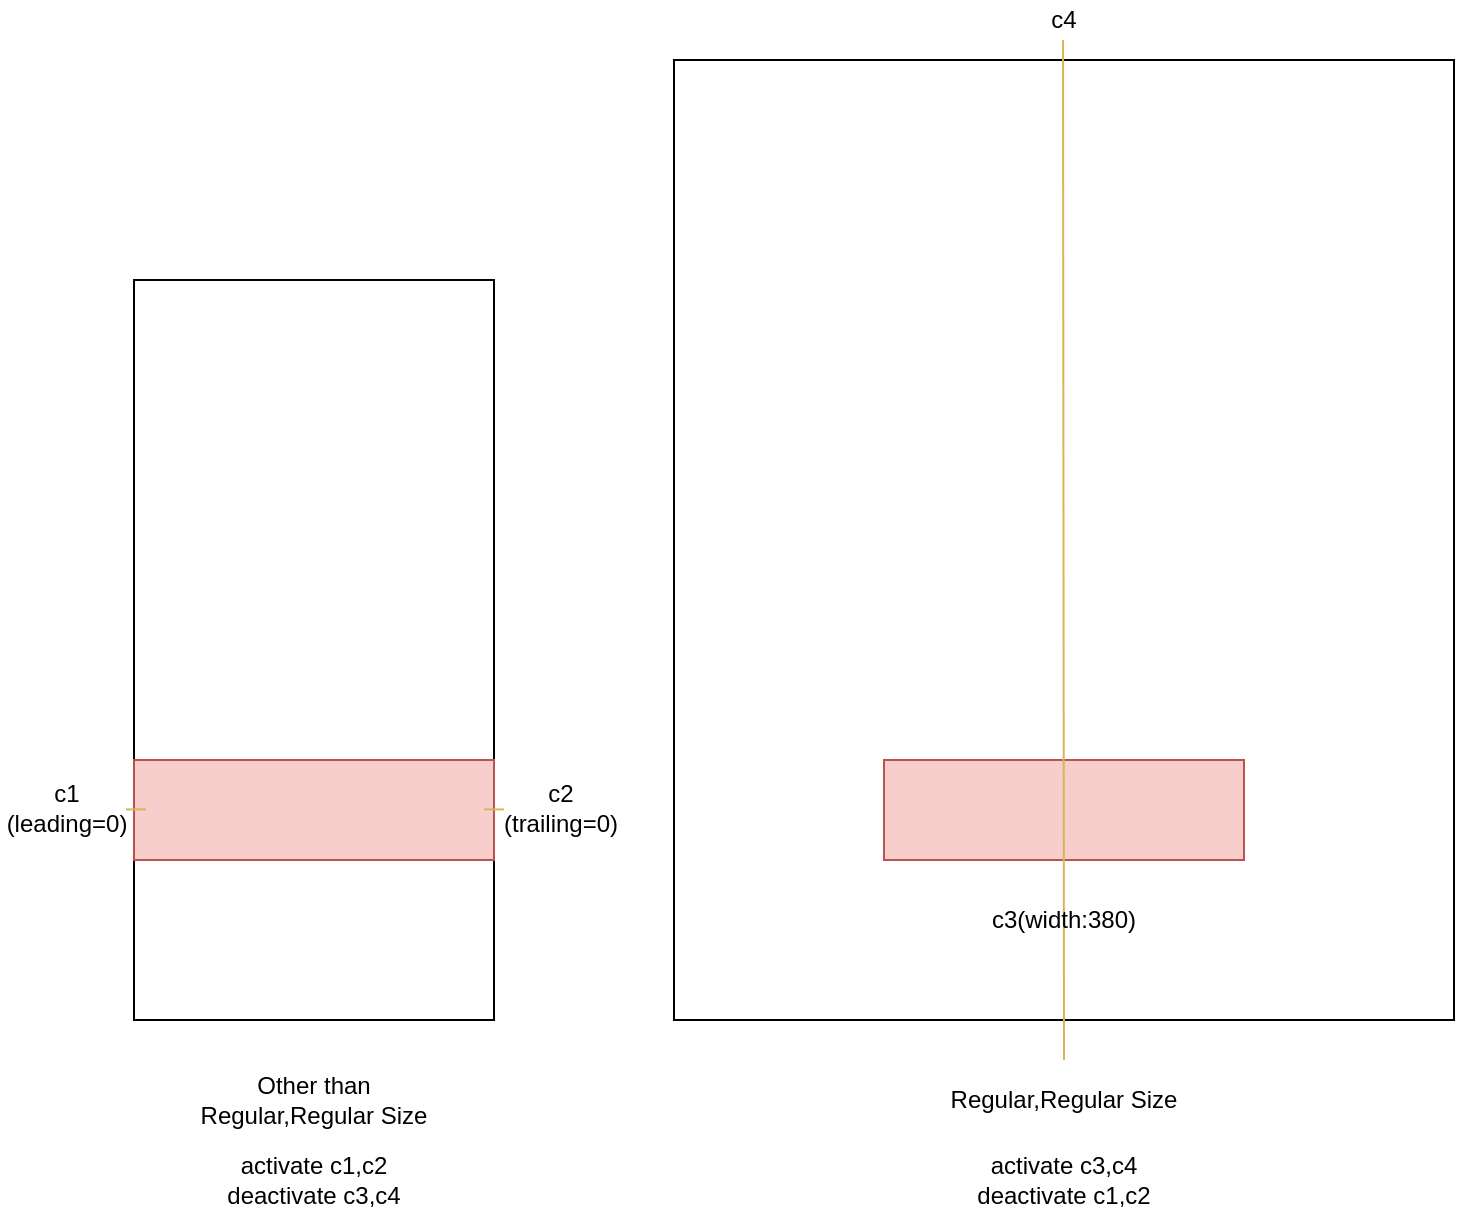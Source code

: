 <mxfile version="12.6.7" type="github">
  <diagram id="o6mPpd2kV7Abohpu2CIF" name="Page-1">
    <mxGraphModel dx="969" dy="1716" grid="1" gridSize="10" guides="1" tooltips="1" connect="1" arrows="1" fold="1" page="1" pageScale="1" pageWidth="850" pageHeight="1100" math="0" shadow="0">
      <root>
        <mxCell id="0"/>
        <mxCell id="1" parent="0"/>
        <mxCell id="eirAKhRmq5SbgWKutj95-1" value="" style="rounded=0;whiteSpace=wrap;html=1;" vertex="1" parent="1">
          <mxGeometry x="230" y="80" width="180" height="370" as="geometry"/>
        </mxCell>
        <mxCell id="eirAKhRmq5SbgWKutj95-2" value="" style="rounded=0;whiteSpace=wrap;html=1;fillColor=#f8cecc;strokeColor=#b85450;" vertex="1" parent="1">
          <mxGeometry x="230" y="320" width="180" height="50" as="geometry"/>
        </mxCell>
        <mxCell id="eirAKhRmq5SbgWKutj95-3" value="" style="rounded=0;whiteSpace=wrap;html=1;" vertex="1" parent="1">
          <mxGeometry x="500" y="-30" width="390" height="480" as="geometry"/>
        </mxCell>
        <mxCell id="eirAKhRmq5SbgWKutj95-4" value="" style="rounded=0;whiteSpace=wrap;html=1;fillColor=#f8cecc;strokeColor=#b85450;" vertex="1" parent="1">
          <mxGeometry x="605" y="320" width="180" height="50" as="geometry"/>
        </mxCell>
        <mxCell id="eirAKhRmq5SbgWKutj95-5" value="" style="endArrow=none;html=1;fillColor=#fff2cc;strokeColor=#d6b656;" edge="1" parent="1" target="eirAKhRmq5SbgWKutj95-6">
          <mxGeometry width="50" height="50" relative="1" as="geometry">
            <mxPoint x="695" y="470" as="sourcePoint"/>
            <mxPoint x="694.5" y="-50" as="targetPoint"/>
          </mxGeometry>
        </mxCell>
        <mxCell id="eirAKhRmq5SbgWKutj95-6" value="c4" style="text;html=1;strokeColor=none;fillColor=none;align=center;verticalAlign=middle;whiteSpace=wrap;rounded=0;" vertex="1" parent="1">
          <mxGeometry x="674.5" y="-60" width="40" height="20" as="geometry"/>
        </mxCell>
        <mxCell id="eirAKhRmq5SbgWKutj95-7" value="c3(width:380)" style="text;html=1;strokeColor=none;fillColor=none;align=center;verticalAlign=middle;whiteSpace=wrap;rounded=0;" vertex="1" parent="1">
          <mxGeometry x="655" y="390" width="80" height="20" as="geometry"/>
        </mxCell>
        <mxCell id="eirAKhRmq5SbgWKutj95-8" value="" style="endArrow=none;html=1;fillColor=#fff2cc;strokeColor=#d6b656;" edge="1" parent="1">
          <mxGeometry width="50" height="50" relative="1" as="geometry">
            <mxPoint x="226" y="344.71" as="sourcePoint"/>
            <mxPoint x="236" y="344.71" as="targetPoint"/>
          </mxGeometry>
        </mxCell>
        <mxCell id="eirAKhRmq5SbgWKutj95-9" value="" style="endArrow=none;html=1;fillColor=#fff2cc;strokeColor=#d6b656;" edge="1" parent="1">
          <mxGeometry width="50" height="50" relative="1" as="geometry">
            <mxPoint x="405" y="344.71" as="sourcePoint"/>
            <mxPoint x="415" y="344.71" as="targetPoint"/>
          </mxGeometry>
        </mxCell>
        <mxCell id="eirAKhRmq5SbgWKutj95-11" value="c1&lt;br&gt;(leading=0)" style="text;html=1;strokeColor=none;fillColor=none;align=center;verticalAlign=middle;whiteSpace=wrap;rounded=0;" vertex="1" parent="1">
          <mxGeometry x="163" y="334" width="67" height="20" as="geometry"/>
        </mxCell>
        <mxCell id="eirAKhRmq5SbgWKutj95-12" value="c2&lt;br&gt;(trailing=0)" style="text;html=1;strokeColor=none;fillColor=none;align=center;verticalAlign=middle;whiteSpace=wrap;rounded=0;" vertex="1" parent="1">
          <mxGeometry x="407" y="334" width="73" height="20" as="geometry"/>
        </mxCell>
        <mxCell id="eirAKhRmq5SbgWKutj95-13" value="Regular,Regular Size" style="text;html=1;strokeColor=none;fillColor=none;align=center;verticalAlign=middle;whiteSpace=wrap;rounded=0;" vertex="1" parent="1">
          <mxGeometry x="630" y="480" width="130" height="20" as="geometry"/>
        </mxCell>
        <mxCell id="eirAKhRmq5SbgWKutj95-14" value="Other than Regular,Regular Size" style="text;html=1;strokeColor=none;fillColor=none;align=center;verticalAlign=middle;whiteSpace=wrap;rounded=0;" vertex="1" parent="1">
          <mxGeometry x="255" y="480" width="130" height="20" as="geometry"/>
        </mxCell>
        <mxCell id="eirAKhRmq5SbgWKutj95-15" value="activate c1,c2&lt;br&gt;deactivate c3,c4" style="text;html=1;strokeColor=none;fillColor=none;align=center;verticalAlign=middle;whiteSpace=wrap;rounded=0;" vertex="1" parent="1">
          <mxGeometry x="255" y="520" width="130" height="20" as="geometry"/>
        </mxCell>
        <mxCell id="eirAKhRmq5SbgWKutj95-16" value="activate c3,c4&lt;br&gt;deactivate c1,c2" style="text;html=1;strokeColor=none;fillColor=none;align=center;verticalAlign=middle;whiteSpace=wrap;rounded=0;" vertex="1" parent="1">
          <mxGeometry x="629.5" y="520" width="130" height="20" as="geometry"/>
        </mxCell>
      </root>
    </mxGraphModel>
  </diagram>
</mxfile>
